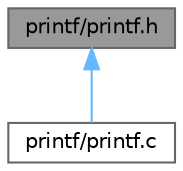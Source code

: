 digraph "printf/printf.h"
{
 // INTERACTIVE_SVG=YES
 // LATEX_PDF_SIZE
  bgcolor="transparent";
  edge [fontname=Helvetica,fontsize=10,labelfontname=Helvetica,labelfontsize=10];
  node [fontname=Helvetica,fontsize=10,shape=box,height=0.2,width=0.4];
  Node1 [id="Node000001",label="printf/printf.h",height=0.2,width=0.4,color="gray40", fillcolor="grey60", style="filled", fontcolor="black",tooltip="Interface and usage of printf implementation."];
  Node1 -> Node2 [id="edge1_Node000001_Node000002",dir="back",color="steelblue1",style="solid",tooltip=" "];
  Node2 [id="Node000002",label="printf/printf.c",height=0.2,width=0.4,color="grey40", fillcolor="white", style="filled",URL="$printf_8c.html",tooltip="Pared down printf implementation for embedded use."];
}
